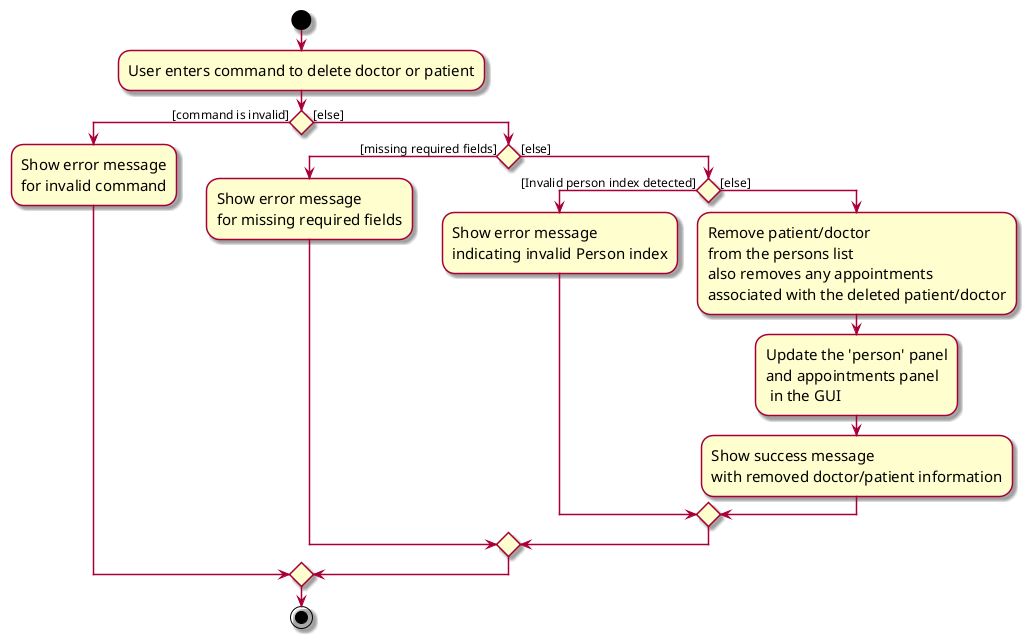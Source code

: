 @startuml
skin rose
skinparam ActivityFontSize 15
skinparam ArrowFontSize 12

start
:User enters command to delete doctor or patient;

if () then ([command is invalid])
    :Show error message\nfor invalid command;
else ([else])
    if () then ([missing required fields])
        :Show error message\nfor missing required fields;
    else ([else])
        if () then ([Invalid person index detected])
            :Show error message\nindicating invalid Person index;
            else ([else])
                 :Remove patient/doctor\nfrom the persons list\nalso removes any appointments\nassociated with the deleted patient/doctor;
                 :Update the 'person' panel\nand appointments panel\n in the GUI;
                 :Show success message\nwith removed doctor/patient information;
        endif;
    endif
endif

stop
@enduml
